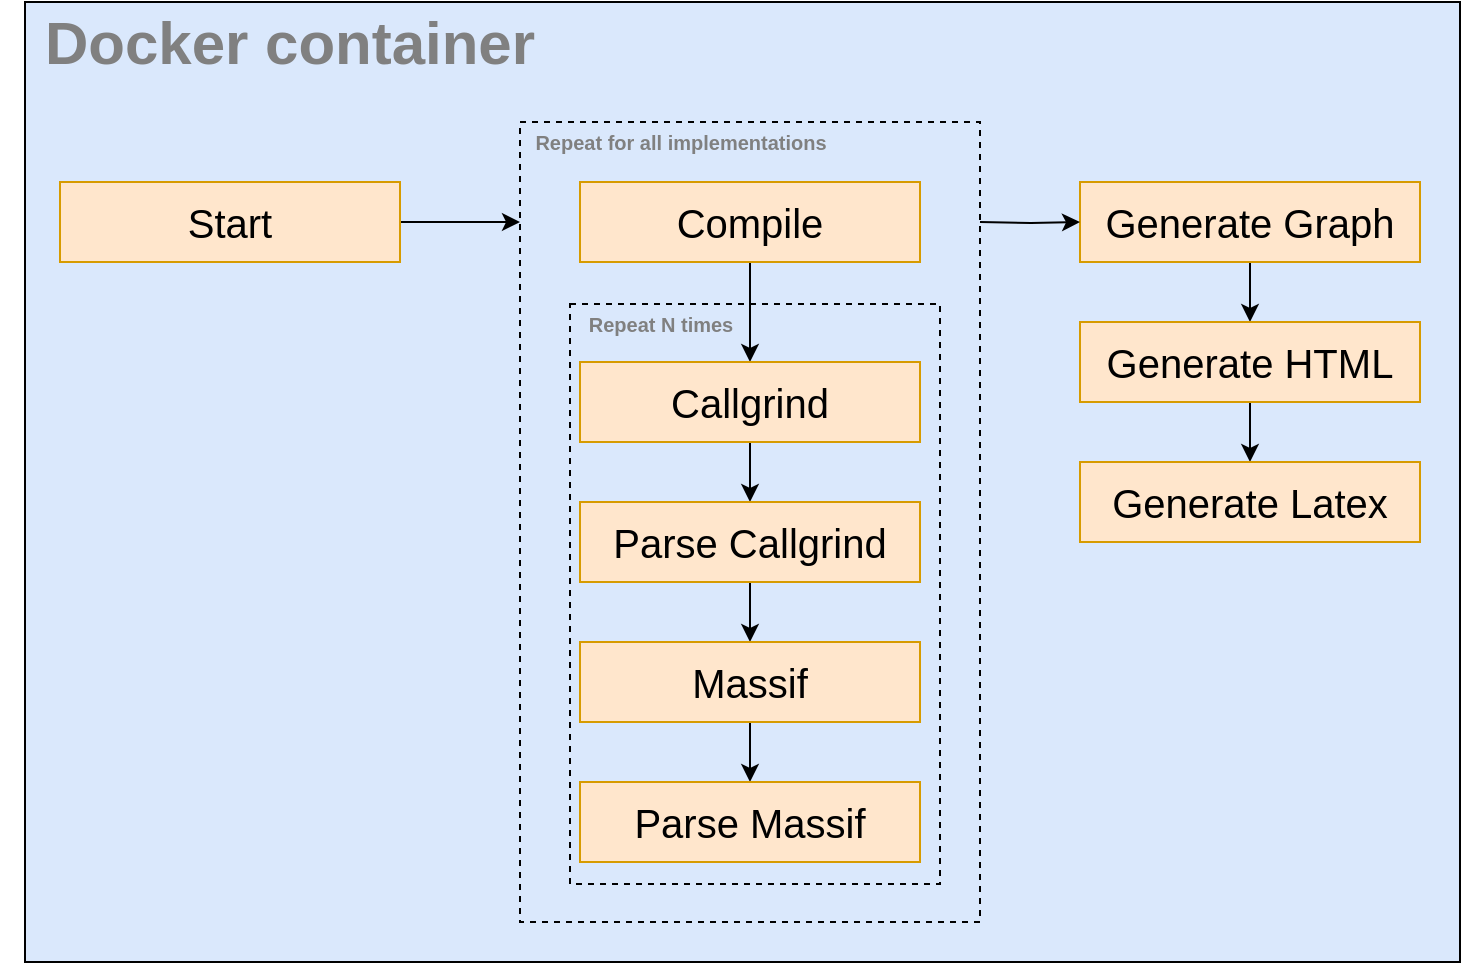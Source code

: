 <mxfile version="13.7.5"><diagram id="DHlmKMKIt6tydlDE6NKi" name="Page-1"><mxGraphModel dx="1585" dy="836" grid="1" gridSize="10" guides="1" tooltips="1" connect="1" arrows="1" fold="1" page="1" pageScale="1" pageWidth="850" pageHeight="1100" math="0" shadow="0"><root><mxCell id="0"/><mxCell id="1" parent="0"/><mxCell id="MfaVUfmMXULOHrpbijfR-38" value="" style="rounded=0;whiteSpace=wrap;html=1;fontSize=10;fillColor=#dae8fc;" vertex="1" parent="1"><mxGeometry x="82.5" y="70" width="717.5" height="480" as="geometry"/></mxCell><mxCell id="MfaVUfmMXULOHrpbijfR-23" value="" style="rounded=0;whiteSpace=wrap;html=1;dashed=1;fontSize=10;fillColor=#dae8fc;" vertex="1" parent="1"><mxGeometry x="330" y="130" width="230" height="400" as="geometry"/></mxCell><mxCell id="MfaVUfmMXULOHrpbijfR-22" value="" style="rounded=0;whiteSpace=wrap;html=1;dashed=1;fontSize=10;fillColor=#dae8fc;" vertex="1" parent="1"><mxGeometry x="355" y="221" width="185" height="290" as="geometry"/></mxCell><mxCell id="MfaVUfmMXULOHrpbijfR-2" value="Docker container" style="text;html=1;strokeColor=none;fillColor=none;align=center;verticalAlign=middle;whiteSpace=wrap;rounded=0;fontSize=30;fontStyle=1;fontColor=#808080;" vertex="1" parent="1"><mxGeometry x="70" y="80" width="290" height="20" as="geometry"/></mxCell><mxCell id="MfaVUfmMXULOHrpbijfR-9" style="edgeStyle=orthogonalEdgeStyle;rounded=0;orthogonalLoop=1;jettySize=auto;html=1;entryX=0.5;entryY=0;entryDx=0;entryDy=0;fontSize=20;fontColor=#808080;" edge="1" parent="1" source="MfaVUfmMXULOHrpbijfR-4" target="MfaVUfmMXULOHrpbijfR-5"><mxGeometry relative="1" as="geometry"/></mxCell><mxCell id="MfaVUfmMXULOHrpbijfR-4" value="Compile " style="rounded=0;whiteSpace=wrap;html=1;fontSize=20;fillColor=#ffe6cc;strokeColor=#d79b00;" vertex="1" parent="1"><mxGeometry x="360" y="160" width="170" height="40" as="geometry"/></mxCell><mxCell id="MfaVUfmMXULOHrpbijfR-10" style="edgeStyle=orthogonalEdgeStyle;rounded=0;orthogonalLoop=1;jettySize=auto;html=1;entryX=0.5;entryY=0;entryDx=0;entryDy=0;fontSize=20;fontColor=#808080;" edge="1" parent="1" source="MfaVUfmMXULOHrpbijfR-5" target="MfaVUfmMXULOHrpbijfR-6"><mxGeometry relative="1" as="geometry"/></mxCell><mxCell id="MfaVUfmMXULOHrpbijfR-5" value="Callgrind" style="rounded=0;whiteSpace=wrap;html=1;fontSize=20;fillColor=#ffe6cc;strokeColor=#d79b00;" vertex="1" parent="1"><mxGeometry x="360" y="250" width="170" height="40" as="geometry"/></mxCell><mxCell id="MfaVUfmMXULOHrpbijfR-21" style="edgeStyle=orthogonalEdgeStyle;rounded=0;orthogonalLoop=1;jettySize=auto;html=1;entryX=0.5;entryY=0;entryDx=0;entryDy=0;fontSize=10;fontColor=#808080;" edge="1" parent="1" source="MfaVUfmMXULOHrpbijfR-6" target="MfaVUfmMXULOHrpbijfR-19"><mxGeometry relative="1" as="geometry"/></mxCell><mxCell id="MfaVUfmMXULOHrpbijfR-6" value="Parse Callgrind" style="rounded=0;whiteSpace=wrap;html=1;fontSize=20;fillColor=#ffe6cc;strokeColor=#d79b00;" vertex="1" parent="1"><mxGeometry x="360" y="320" width="170" height="40" as="geometry"/></mxCell><mxCell id="MfaVUfmMXULOHrpbijfR-12" value="Repeat N times " style="text;html=1;align=center;verticalAlign=middle;resizable=0;points=[];autosize=1;fontSize=10;fontColor=#808080;fontStyle=1" vertex="1" parent="1"><mxGeometry x="355" y="221" width="90" height="20" as="geometry"/></mxCell><mxCell id="MfaVUfmMXULOHrpbijfR-18" style="edgeStyle=orthogonalEdgeStyle;rounded=0;orthogonalLoop=1;jettySize=auto;html=1;entryX=0.5;entryY=0;entryDx=0;entryDy=0;fontSize=20;fontColor=#808080;" edge="1" parent="1" source="MfaVUfmMXULOHrpbijfR-19" target="MfaVUfmMXULOHrpbijfR-20"><mxGeometry relative="1" as="geometry"/></mxCell><mxCell id="MfaVUfmMXULOHrpbijfR-19" value="Massif" style="rounded=0;whiteSpace=wrap;html=1;fontSize=20;fillColor=#ffe6cc;strokeColor=#d79b00;" vertex="1" parent="1"><mxGeometry x="360" y="390" width="170" height="40" as="geometry"/></mxCell><mxCell id="MfaVUfmMXULOHrpbijfR-20" value="Parse Massif" style="rounded=0;whiteSpace=wrap;html=1;fontSize=20;fillColor=#ffe6cc;strokeColor=#d79b00;" vertex="1" parent="1"><mxGeometry x="360" y="460" width="170" height="40" as="geometry"/></mxCell><mxCell id="MfaVUfmMXULOHrpbijfR-24" value="Repeat for all implementations" style="text;html=1;align=center;verticalAlign=middle;resizable=0;points=[];autosize=1;fontSize=10;fontColor=#808080;fontStyle=1" vertex="1" parent="1"><mxGeometry x="330" y="130" width="160" height="20" as="geometry"/></mxCell><mxCell id="MfaVUfmMXULOHrpbijfR-29" style="edgeStyle=orthogonalEdgeStyle;rounded=0;orthogonalLoop=1;jettySize=auto;html=1;entryX=0;entryY=0.125;entryDx=0;entryDy=0;entryPerimeter=0;fontSize=10;fontColor=#808080;" edge="1" parent="1" source="MfaVUfmMXULOHrpbijfR-27" target="MfaVUfmMXULOHrpbijfR-23"><mxGeometry relative="1" as="geometry"/></mxCell><mxCell id="MfaVUfmMXULOHrpbijfR-27" value="Start" style="rounded=0;whiteSpace=wrap;html=1;fontSize=20;fillColor=#ffe6cc;strokeColor=#d79b00;" vertex="1" parent="1"><mxGeometry x="100" y="160" width="170" height="40" as="geometry"/></mxCell><mxCell id="MfaVUfmMXULOHrpbijfR-36" style="edgeStyle=orthogonalEdgeStyle;rounded=0;orthogonalLoop=1;jettySize=auto;html=1;entryX=0.5;entryY=0;entryDx=0;entryDy=0;fontSize=10;fontColor=#808080;" edge="1" parent="1" source="MfaVUfmMXULOHrpbijfR-31" target="MfaVUfmMXULOHrpbijfR-32"><mxGeometry relative="1" as="geometry"/></mxCell><mxCell id="MfaVUfmMXULOHrpbijfR-31" value="Generate Graph" style="rounded=0;whiteSpace=wrap;html=1;fontSize=20;fillColor=#ffe6cc;strokeColor=#d79b00;" vertex="1" parent="1"><mxGeometry x="610" y="160" width="170" height="40" as="geometry"/></mxCell><mxCell id="MfaVUfmMXULOHrpbijfR-37" style="edgeStyle=orthogonalEdgeStyle;rounded=0;orthogonalLoop=1;jettySize=auto;html=1;entryX=0.5;entryY=0;entryDx=0;entryDy=0;fontSize=10;fontColor=#808080;" edge="1" parent="1" source="MfaVUfmMXULOHrpbijfR-32" target="MfaVUfmMXULOHrpbijfR-33"><mxGeometry relative="1" as="geometry"/></mxCell><mxCell id="MfaVUfmMXULOHrpbijfR-32" value="Generate HTML" style="rounded=0;whiteSpace=wrap;html=1;fontSize=20;fillColor=#ffe6cc;strokeColor=#d79b00;" vertex="1" parent="1"><mxGeometry x="610" y="230" width="170" height="40" as="geometry"/></mxCell><mxCell id="MfaVUfmMXULOHrpbijfR-33" value="Generate Latex" style="rounded=0;whiteSpace=wrap;html=1;fontSize=20;fillColor=#ffe6cc;strokeColor=#d79b00;" vertex="1" parent="1"><mxGeometry x="610" y="300" width="170" height="40" as="geometry"/></mxCell><mxCell id="MfaVUfmMXULOHrpbijfR-35" style="edgeStyle=orthogonalEdgeStyle;rounded=0;orthogonalLoop=1;jettySize=auto;html=1;entryX=0;entryY=0.5;entryDx=0;entryDy=0;fontSize=10;fontColor=#808080;" edge="1" parent="1" target="MfaVUfmMXULOHrpbijfR-31"><mxGeometry relative="1" as="geometry"><mxPoint x="560" y="180" as="sourcePoint"/><mxPoint x="340" y="190.0" as="targetPoint"/></mxGeometry></mxCell></root></mxGraphModel></diagram></mxfile>